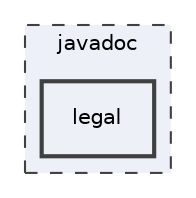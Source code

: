 digraph "javadoc/legal"
{
 // LATEX_PDF_SIZE
  edge [fontname="Helvetica",fontsize="10",labelfontname="Helvetica",labelfontsize="10"];
  node [fontname="Helvetica",fontsize="10",shape=record];
  compound=true
  subgraph clusterdir_9ca3bcd41b34ca917e4d11a4eb64a1d6 {
    graph [ bgcolor="#edf0f7", pencolor="grey25", style="filled,dashed,", label="javadoc", fontname="Helvetica", fontsize="10", URL="dir_9ca3bcd41b34ca917e4d11a4eb64a1d6.html"]
  dir_dd0077df3fcc3d8afe18c775c5f588db [shape=box, label="legal", style="filled,bold,", fillcolor="#edf0f7", color="grey25", URL="dir_dd0077df3fcc3d8afe18c775c5f588db.html"];
  }
}
